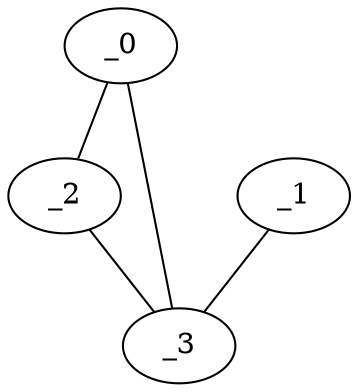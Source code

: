 graph XP1_0121 {
	_0	 [x="2.03521",
		y="3.01338"];
	_2	 [x="0.314837",
		y="0.685163"];
	_0 -- _2;
	_3	 [x="2.71415",
		y="0.690227"];
	_0 -- _3;
	_1	 [x="0.403643",
		y="3.05419"];
	_1 -- _3;
	_2 -- _3;
}
